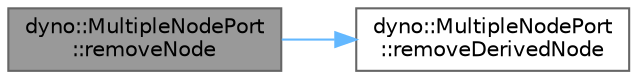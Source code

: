 digraph "dyno::MultipleNodePort::removeNode"
{
 // LATEX_PDF_SIZE
  bgcolor="transparent";
  edge [fontname=Helvetica,fontsize=10,labelfontname=Helvetica,labelfontsize=10];
  node [fontname=Helvetica,fontsize=10,shape=box,height=0.2,width=0.4];
  rankdir="LR";
  Node1 [id="Node000001",label="dyno::MultipleNodePort\l::removeNode",height=0.2,width=0.4,color="gray40", fillcolor="grey60", style="filled", fontcolor="black",tooltip=" "];
  Node1 -> Node2 [id="edge1_Node000001_Node000002",color="steelblue1",style="solid",tooltip=" "];
  Node2 [id="Node000002",label="dyno::MultipleNodePort\l::removeDerivedNode",height=0.2,width=0.4,color="grey40", fillcolor="white", style="filled",URL="$classdyno_1_1_multiple_node_port.html#accb175ee8d41d3135bd1c85dfc17940f",tooltip=" "];
}
